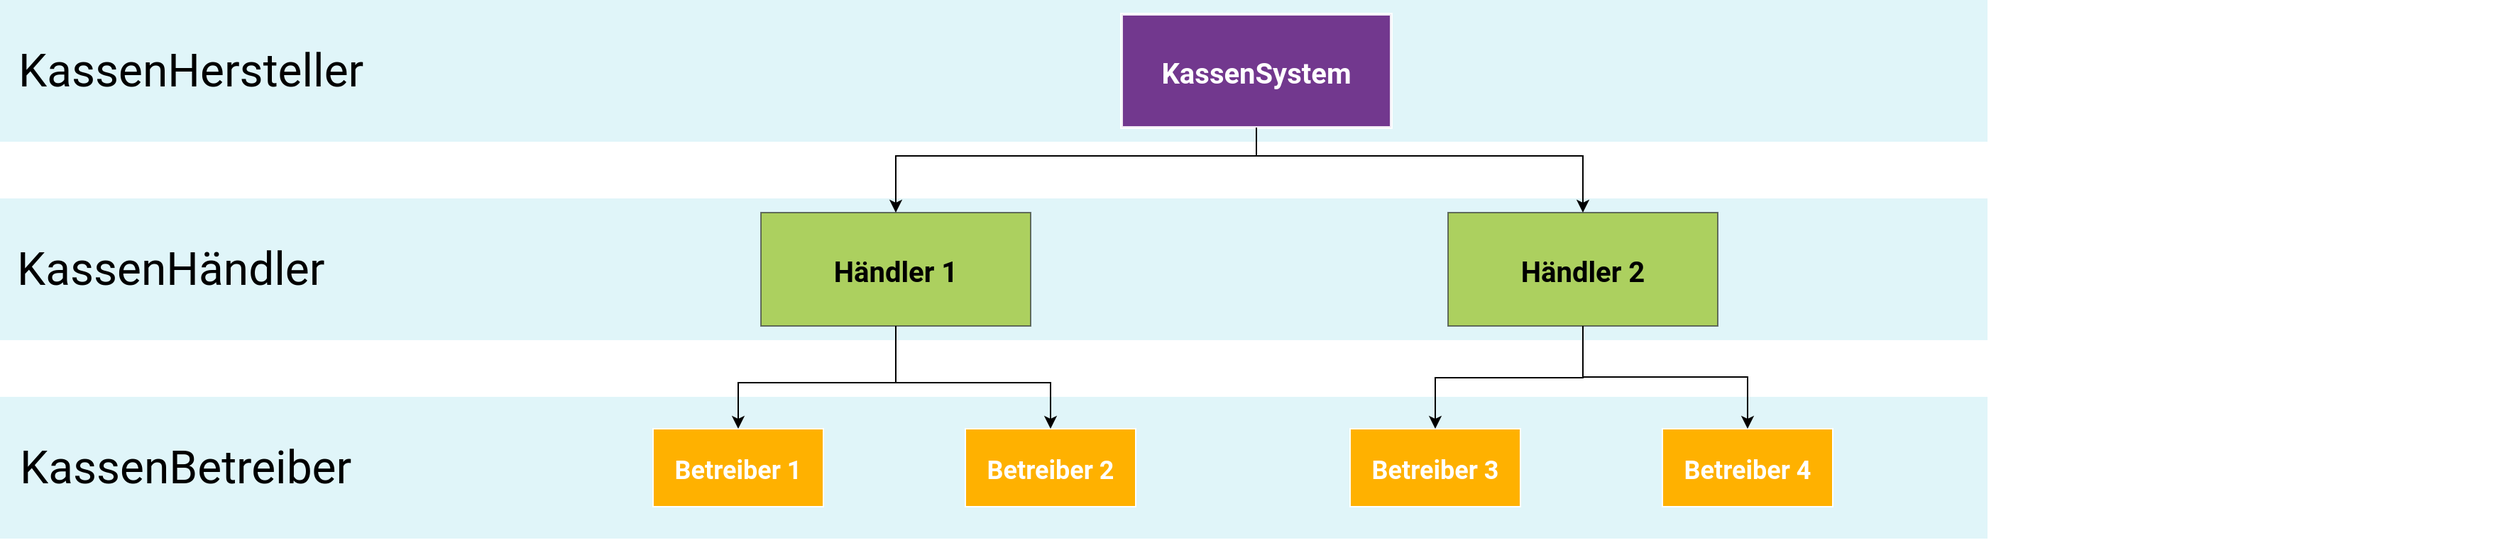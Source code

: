 <mxfile version="13.9.9" type="device"><diagram name="Page-1" id="2c0d36ab-eaac-3732-788b-9136903baeff"><mxGraphModel dx="1106" dy="1003" grid="1" gridSize="10" guides="1" tooltips="1" connect="1" arrows="1" fold="1" page="1" pageScale="1.5" pageWidth="1169" pageHeight="827" background="#ffffff" math="0" shadow="0"><root><mxCell id="0"/><mxCell id="1" parent="0"/><mxCell id="Hi-7WwNpGO78nrv4fQ3R-131" value="" style="group" parent="1" vertex="1" connectable="0"><mxGeometry x="160" y="40" width="1400" height="100" as="geometry"/></mxCell><mxCell id="xqAZLxv3Vc2gLsiTw-QS-123" value="" style="strokeColor=none;opacity=30;fillColor=#99dceb;" parent="Hi-7WwNpGO78nrv4fQ3R-131" vertex="1"><mxGeometry width="1400" height="100" as="geometry"/></mxCell><mxCell id="Hi-7WwNpGO78nrv4fQ3R-124" value="&lt;p&gt;&lt;font face=&quot;Roboto&quot; style=&quot;font-size: 32px&quot;&gt;KassenHersteller&lt;/font&gt;&lt;/p&gt;" style="text;html=1;strokeColor=none;fillColor=none;align=left;verticalAlign=middle;whiteSpace=wrap;rounded=0;" parent="Hi-7WwNpGO78nrv4fQ3R-131" vertex="1"><mxGeometry x="11" y="40" width="270" height="20" as="geometry"/></mxCell><mxCell id="Hi-7WwNpGO78nrv4fQ3R-125" value="KassenSystem" style="rounded=0;gradientColor=none;fontColor=#FFFFFF;fontStyle=1;fontFamily=Roboto;fontSize=20;fillColor=#672483;opacity=90;strokeColor=#FFFFFF;strokeWidth=2;fontSource=https%3A%2F%2Ffonts.googleapis.com%2Fcss%3Ffamily%3DRoboto;" parent="Hi-7WwNpGO78nrv4fQ3R-131" vertex="1"><mxGeometry x="790" y="10" width="190" height="80" as="geometry"/></mxCell><mxCell id="Hi-7WwNpGO78nrv4fQ3R-130" value="" style="group;align=left;" parent="1" vertex="1" connectable="0"><mxGeometry x="160" y="180" width="1400" height="100" as="geometry"/></mxCell><mxCell id="Hi-7WwNpGO78nrv4fQ3R-126" value="" style="strokeColor=none;opacity=30;fillColor=#99dceb;" parent="Hi-7WwNpGO78nrv4fQ3R-130" vertex="1"><mxGeometry width="1400" height="100" as="geometry"/></mxCell><mxCell id="Hi-7WwNpGO78nrv4fQ3R-127" value="&lt;p&gt;&lt;font face=&quot;Roboto&quot; style=&quot;font-size: 32px&quot;&gt;KassenHändler&lt;/font&gt;&lt;/p&gt;" style="text;html=1;strokeColor=none;fillColor=none;align=left;verticalAlign=middle;whiteSpace=wrap;rounded=0;" parent="Hi-7WwNpGO78nrv4fQ3R-130" vertex="1"><mxGeometry x="10" y="40" width="270" height="20" as="geometry"/></mxCell><mxCell id="Hi-7WwNpGO78nrv4fQ3R-129" value="Händler 2" style="rounded=0;strokeColor=#36393d;fontStyle=1;fontFamily=Roboto;fontSize=20;fillColor=#96c11f;opacity=70;fontSource=https%3A%2F%2Ffonts.googleapis.com%2Fcss%3Ffamily%3DRoboto;" parent="Hi-7WwNpGO78nrv4fQ3R-130" vertex="1"><mxGeometry x="1020" y="10" width="190" height="80" as="geometry"/></mxCell><mxCell id="Hi-7WwNpGO78nrv4fQ3R-134" value="" style="group;align=left;" parent="1" vertex="1" connectable="0"><mxGeometry x="160" y="320" width="1760" height="100" as="geometry"/></mxCell><mxCell id="Hi-7WwNpGO78nrv4fQ3R-135" value="" style="strokeColor=none;opacity=30;fillColor=#99dceb;" parent="Hi-7WwNpGO78nrv4fQ3R-134" vertex="1"><mxGeometry width="1400" height="100" as="geometry"/></mxCell><mxCell id="Hi-7WwNpGO78nrv4fQ3R-136" value="&lt;p&gt;&lt;font face=&quot;Roboto&quot; style=&quot;font-size: 32px&quot;&gt;KassenBetreiber&lt;/font&gt;&lt;/p&gt;" style="text;html=1;strokeColor=none;fillColor=none;align=left;verticalAlign=middle;whiteSpace=wrap;rounded=0;" parent="Hi-7WwNpGO78nrv4fQ3R-134" vertex="1"><mxGeometry x="12" y="40" width="270" height="20" as="geometry"/></mxCell><mxCell id="Hi-7WwNpGO78nrv4fQ3R-137" value="Betreiber 1" style="rounded=0;fontStyle=1;fontFamily=Roboto;fontSize=18;fontColor=#ffffff;strokeColor=#FFFFFF;fillColor=#ffb100;fontSource=https%3A%2F%2Ffonts.googleapis.com%2Fcss%3Ffamily%3DRoboto;" parent="Hi-7WwNpGO78nrv4fQ3R-134" vertex="1"><mxGeometry x="460" y="22.5" width="120" height="55" as="geometry"/></mxCell><mxCell id="Hi-7WwNpGO78nrv4fQ3R-144" value="Betreiber 2" style="rounded=0;fontStyle=1;fontFamily=Roboto;fontSize=18;fontColor=#ffffff;strokeColor=#FFFFFF;fillColor=#ffb100;fontSource=https%3A%2F%2Ffonts.googleapis.com%2Fcss%3Ffamily%3DRoboto;" parent="Hi-7WwNpGO78nrv4fQ3R-134" vertex="1"><mxGeometry x="680" y="22.5" width="120" height="55" as="geometry"/></mxCell><mxCell id="Hi-7WwNpGO78nrv4fQ3R-150" value="Betreiber 3" style="rounded=0;fontStyle=1;fontFamily=Roboto;fontSize=18;fontColor=#ffffff;strokeColor=#FFFFFF;fillColor=#ffb100;fontSource=https%3A%2F%2Ffonts.googleapis.com%2Fcss%3Ffamily%3DRoboto;" parent="Hi-7WwNpGO78nrv4fQ3R-134" vertex="1"><mxGeometry x="951" y="22.5" width="120" height="55" as="geometry"/></mxCell><mxCell id="Hi-7WwNpGO78nrv4fQ3R-151" value="Betreiber 4" style="rounded=0;fontStyle=1;fontFamily=Roboto;fontSize=18;fontColor=#ffffff;strokeColor=#FFFFFF;fillColor=#ffb100;fontSource=https%3A%2F%2Ffonts.googleapis.com%2Fcss%3Ffamily%3DRoboto;" parent="Hi-7WwNpGO78nrv4fQ3R-134" vertex="1"><mxGeometry x="1171" y="22.5" width="120" height="55" as="geometry"/></mxCell><object label="" k1="hallo" id="xqAZLxv3Vc2gLsiTw-QS-185"><mxCell style="edgeStyle=elbowEdgeStyle;elbow=vertical;strokeWidth=1;rounded=0;fontColor=#3399FF;fillColor=#dae8fc;entryX=0.5;entryY=0;entryDx=0;entryDy=0;exitX=0.5;exitY=1;exitDx=0;exitDy=0;" parent="1" source="Hi-7WwNpGO78nrv4fQ3R-128" target="Hi-7WwNpGO78nrv4fQ3R-137" edge="1"><mxGeometry x="308" y="258" width="100" height="100" as="geometry"><mxPoint x="484" y="657.5" as="sourcePoint"/><mxPoint x="320" y="772.5" as="targetPoint"/><Array as="points"><mxPoint x="690" y="310"/></Array></mxGeometry></mxCell></object><mxCell id="Hi-7WwNpGO78nrv4fQ3R-128" value="Händler 1" style="rounded=0;strokeColor=#36393d;fontStyle=1;fontFamily=Roboto;fontSize=20;fillColor=#96c11f;opacity=70;fontSource=https%3A%2F%2Ffonts.googleapis.com%2Fcss%3Ffamily%3DRoboto;" parent="1" vertex="1"><mxGeometry x="696" y="190" width="190" height="80" as="geometry"/></mxCell><object label="" k1="hallo" id="Hi-7WwNpGO78nrv4fQ3R-173"><mxCell style="edgeStyle=elbowEdgeStyle;elbow=vertical;strokeWidth=1;rounded=0;fontColor=#3399FF;fillColor=#dae8fc;entryX=0.5;entryY=0;entryDx=0;entryDy=0;" parent="1" source="Hi-7WwNpGO78nrv4fQ3R-125" target="Hi-7WwNpGO78nrv4fQ3R-128" edge="1"><mxGeometry x="318" y="268" width="100" height="100" as="geometry"><mxPoint x="494" y="667.5" as="sourcePoint"/><mxPoint x="535" y="765" as="targetPoint"/><Array as="points"><mxPoint x="890" y="150"/><mxPoint x="550" y="667.5"/></Array></mxGeometry></mxCell></object><object label="" k1="hallo" id="Hi-7WwNpGO78nrv4fQ3R-174"><mxCell style="edgeStyle=elbowEdgeStyle;elbow=vertical;strokeWidth=1;rounded=0;fontColor=#3399FF;fillColor=#dae8fc;entryX=0.5;entryY=0;entryDx=0;entryDy=0;exitX=0.5;exitY=1;exitDx=0;exitDy=0;" parent="1" source="Hi-7WwNpGO78nrv4fQ3R-125" target="Hi-7WwNpGO78nrv4fQ3R-129" edge="1"><mxGeometry x="334" y="278" width="100" height="100" as="geometry"><mxPoint x="1007" y="129" as="sourcePoint"/><mxPoint x="1260" y="190" as="targetPoint"/><Array as="points"><mxPoint x="1140" y="150"/><mxPoint x="566" y="677.5"/></Array></mxGeometry></mxCell></object><object label="" k1="hallo" id="Hi-7WwNpGO78nrv4fQ3R-175"><mxCell style="edgeStyle=elbowEdgeStyle;elbow=vertical;strokeWidth=1;rounded=0;fontColor=#3399FF;fillColor=#dae8fc;entryX=0.5;entryY=0;entryDx=0;entryDy=0;exitX=0.5;exitY=1;exitDx=0;exitDy=0;" parent="1" source="Hi-7WwNpGO78nrv4fQ3R-128" target="Hi-7WwNpGO78nrv4fQ3R-144" edge="1"><mxGeometry x="318" y="268" width="100" height="100" as="geometry"><mxPoint x="785" y="280" as="sourcePoint"/><mxPoint x="690" y="352.5" as="targetPoint"/><Array as="points"><mxPoint x="840" y="310"/></Array></mxGeometry></mxCell></object><object label="" k1="hallo" id="Hi-7WwNpGO78nrv4fQ3R-181"><mxCell style="edgeStyle=elbowEdgeStyle;elbow=vertical;strokeWidth=1;rounded=0;fontColor=#3399FF;fillColor=#dae8fc;" parent="1" source="Hi-7WwNpGO78nrv4fQ3R-129" target="Hi-7WwNpGO78nrv4fQ3R-150" edge="1"><mxGeometry x="348" y="298" width="100" height="100" as="geometry"><mxPoint x="1181" y="407.5" as="sourcePoint"/><mxPoint x="1120" y="492.5" as="targetPoint"/><Array as="points"/></mxGeometry></mxCell></object><object label="" k1="hallo" id="Hi-7WwNpGO78nrv4fQ3R-182"><mxCell style="edgeStyle=elbowEdgeStyle;elbow=vertical;strokeWidth=1;rounded=0;fontColor=#3399FF;fillColor=#dae8fc;exitX=0.5;exitY=1;exitDx=0;exitDy=0;entryX=0.5;entryY=0;entryDx=0;entryDy=0;" parent="1" source="Hi-7WwNpGO78nrv4fQ3R-129" target="Hi-7WwNpGO78nrv4fQ3R-151" edge="1"><mxGeometry x="348" y="294" width="100" height="100" as="geometry"><mxPoint x="1275" y="266" as="sourcePoint"/><mxPoint x="1391" y="338.5" as="targetPoint"/><Array as="points"><mxPoint x="1340" y="306"/></Array></mxGeometry></mxCell></object></root></mxGraphModel></diagram></mxfile>